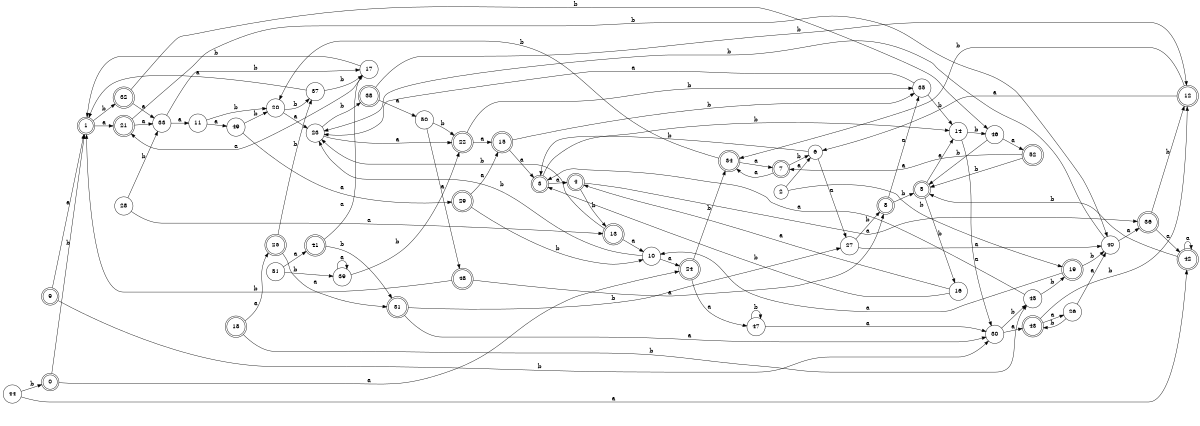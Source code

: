 digraph n43_5 {
__start0 [label="" shape="none"];

rankdir=LR;
size="8,5";

s0 [style="rounded,filled", color="black", fillcolor="white" shape="doublecircle", label="0"];
s1 [style="rounded,filled", color="black", fillcolor="white" shape="doublecircle", label="1"];
s2 [style="filled", color="black", fillcolor="white" shape="circle", label="2"];
s3 [style="rounded,filled", color="black", fillcolor="white" shape="doublecircle", label="3"];
s4 [style="rounded,filled", color="black", fillcolor="white" shape="doublecircle", label="4"];
s5 [style="rounded,filled", color="black", fillcolor="white" shape="doublecircle", label="5"];
s6 [style="filled", color="black", fillcolor="white" shape="circle", label="6"];
s7 [style="rounded,filled", color="black", fillcolor="white" shape="doublecircle", label="7"];
s8 [style="rounded,filled", color="black", fillcolor="white" shape="doublecircle", label="8"];
s9 [style="rounded,filled", color="black", fillcolor="white" shape="doublecircle", label="9"];
s10 [style="filled", color="black", fillcolor="white" shape="circle", label="10"];
s11 [style="filled", color="black", fillcolor="white" shape="circle", label="11"];
s12 [style="rounded,filled", color="black", fillcolor="white" shape="doublecircle", label="12"];
s13 [style="rounded,filled", color="black", fillcolor="white" shape="doublecircle", label="13"];
s14 [style="filled", color="black", fillcolor="white" shape="circle", label="14"];
s15 [style="rounded,filled", color="black", fillcolor="white" shape="doublecircle", label="15"];
s16 [style="filled", color="black", fillcolor="white" shape="circle", label="16"];
s17 [style="filled", color="black", fillcolor="white" shape="circle", label="17"];
s18 [style="rounded,filled", color="black", fillcolor="white" shape="doublecircle", label="18"];
s19 [style="rounded,filled", color="black", fillcolor="white" shape="doublecircle", label="19"];
s20 [style="filled", color="black", fillcolor="white" shape="circle", label="20"];
s21 [style="rounded,filled", color="black", fillcolor="white" shape="doublecircle", label="21"];
s22 [style="rounded,filled", color="black", fillcolor="white" shape="doublecircle", label="22"];
s23 [style="filled", color="black", fillcolor="white" shape="circle", label="23"];
s24 [style="rounded,filled", color="black", fillcolor="white" shape="doublecircle", label="24"];
s25 [style="rounded,filled", color="black", fillcolor="white" shape="doublecircle", label="25"];
s26 [style="filled", color="black", fillcolor="white" shape="circle", label="26"];
s27 [style="filled", color="black", fillcolor="white" shape="circle", label="27"];
s28 [style="filled", color="black", fillcolor="white" shape="circle", label="28"];
s29 [style="rounded,filled", color="black", fillcolor="white" shape="doublecircle", label="29"];
s30 [style="filled", color="black", fillcolor="white" shape="circle", label="30"];
s31 [style="rounded,filled", color="black", fillcolor="white" shape="doublecircle", label="31"];
s32 [style="rounded,filled", color="black", fillcolor="white" shape="doublecircle", label="32"];
s33 [style="filled", color="black", fillcolor="white" shape="circle", label="33"];
s34 [style="rounded,filled", color="black", fillcolor="white" shape="doublecircle", label="34"];
s35 [style="filled", color="black", fillcolor="white" shape="circle", label="35"];
s36 [style="rounded,filled", color="black", fillcolor="white" shape="doublecircle", label="36"];
s37 [style="filled", color="black", fillcolor="white" shape="circle", label="37"];
s38 [style="rounded,filled", color="black", fillcolor="white" shape="doublecircle", label="38"];
s39 [style="filled", color="black", fillcolor="white" shape="circle", label="39"];
s40 [style="filled", color="black", fillcolor="white" shape="circle", label="40"];
s41 [style="rounded,filled", color="black", fillcolor="white" shape="doublecircle", label="41"];
s42 [style="rounded,filled", color="black", fillcolor="white" shape="doublecircle", label="42"];
s43 [style="rounded,filled", color="black", fillcolor="white" shape="doublecircle", label="43"];
s44 [style="filled", color="black", fillcolor="white" shape="circle", label="44"];
s45 [style="filled", color="black", fillcolor="white" shape="circle", label="45"];
s46 [style="filled", color="black", fillcolor="white" shape="circle", label="46"];
s47 [style="filled", color="black", fillcolor="white" shape="circle", label="47"];
s48 [style="rounded,filled", color="black", fillcolor="white" shape="doublecircle", label="48"];
s49 [style="filled", color="black", fillcolor="white" shape="circle", label="49"];
s50 [style="filled", color="black", fillcolor="white" shape="circle", label="50"];
s51 [style="filled", color="black", fillcolor="white" shape="circle", label="51"];
s52 [style="rounded,filled", color="black", fillcolor="white" shape="doublecircle", label="52"];
s0 -> s24 [label="a"];
s0 -> s1 [label="b"];
s1 -> s21 [label="a"];
s1 -> s32 [label="b"];
s2 -> s6 [label="a"];
s2 -> s19 [label="b"];
s3 -> s4 [label="a"];
s3 -> s14 [label="b"];
s4 -> s36 [label="a"];
s4 -> s13 [label="b"];
s5 -> s14 [label="a"];
s5 -> s16 [label="b"];
s6 -> s27 [label="a"];
s6 -> s3 [label="b"];
s7 -> s34 [label="a"];
s7 -> s6 [label="b"];
s8 -> s35 [label="a"];
s8 -> s5 [label="b"];
s9 -> s1 [label="a"];
s9 -> s30 [label="b"];
s10 -> s24 [label="a"];
s10 -> s23 [label="b"];
s11 -> s49 [label="a"];
s11 -> s20 [label="b"];
s12 -> s6 [label="a"];
s12 -> s34 [label="b"];
s13 -> s10 [label="a"];
s13 -> s23 [label="b"];
s14 -> s30 [label="a"];
s14 -> s46 [label="b"];
s15 -> s3 [label="a"];
s15 -> s35 [label="b"];
s16 -> s4 [label="a"];
s16 -> s3 [label="b"];
s17 -> s21 [label="a"];
s17 -> s1 [label="b"];
s18 -> s25 [label="a"];
s18 -> s45 [label="b"];
s19 -> s10 [label="a"];
s19 -> s40 [label="b"];
s20 -> s23 [label="a"];
s20 -> s37 [label="b"];
s21 -> s33 [label="a"];
s21 -> s40 [label="b"];
s22 -> s15 [label="a"];
s22 -> s35 [label="b"];
s23 -> s22 [label="a"];
s23 -> s38 [label="b"];
s24 -> s47 [label="a"];
s24 -> s34 [label="b"];
s25 -> s31 [label="a"];
s25 -> s37 [label="b"];
s26 -> s40 [label="a"];
s26 -> s43 [label="b"];
s27 -> s40 [label="a"];
s27 -> s8 [label="b"];
s28 -> s13 [label="a"];
s28 -> s33 [label="b"];
s29 -> s15 [label="a"];
s29 -> s10 [label="b"];
s30 -> s43 [label="a"];
s30 -> s45 [label="b"];
s31 -> s30 [label="a"];
s31 -> s27 [label="b"];
s32 -> s33 [label="a"];
s32 -> s46 [label="b"];
s33 -> s11 [label="a"];
s33 -> s17 [label="b"];
s34 -> s7 [label="a"];
s34 -> s20 [label="b"];
s35 -> s23 [label="a"];
s35 -> s14 [label="b"];
s36 -> s42 [label="a"];
s36 -> s12 [label="b"];
s37 -> s1 [label="a"];
s37 -> s17 [label="b"];
s38 -> s50 [label="a"];
s38 -> s12 [label="b"];
s39 -> s39 [label="a"];
s39 -> s22 [label="b"];
s40 -> s36 [label="a"];
s40 -> s23 [label="b"];
s41 -> s17 [label="a"];
s41 -> s31 [label="b"];
s42 -> s42 [label="a"];
s42 -> s5 [label="b"];
s43 -> s26 [label="a"];
s43 -> s12 [label="b"];
s44 -> s42 [label="a"];
s44 -> s0 [label="b"];
s45 -> s3 [label="a"];
s45 -> s19 [label="b"];
s46 -> s52 [label="a"];
s46 -> s5 [label="b"];
s47 -> s30 [label="a"];
s47 -> s47 [label="b"];
s48 -> s8 [label="a"];
s48 -> s1 [label="b"];
s49 -> s29 [label="a"];
s49 -> s20 [label="b"];
s50 -> s48 [label="a"];
s50 -> s22 [label="b"];
s51 -> s41 [label="a"];
s51 -> s39 [label="b"];
s52 -> s7 [label="a"];
s52 -> s5 [label="b"];

}